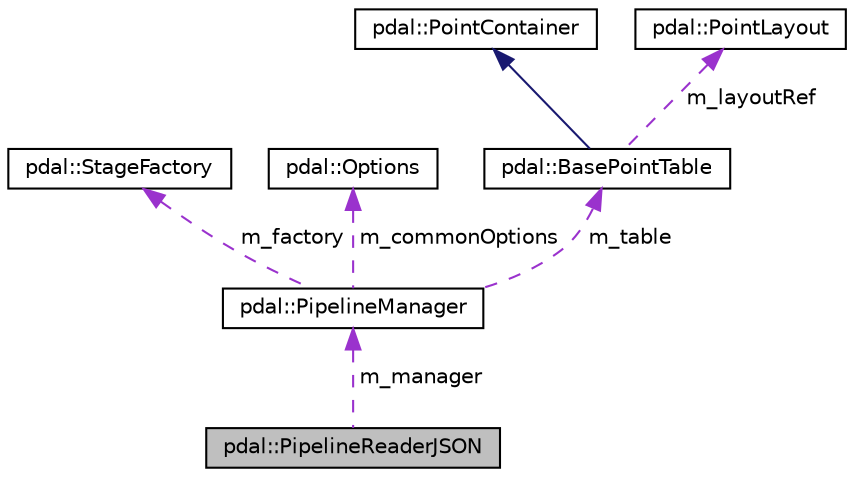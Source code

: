 digraph "pdal::PipelineReaderJSON"
{
  edge [fontname="Helvetica",fontsize="10",labelfontname="Helvetica",labelfontsize="10"];
  node [fontname="Helvetica",fontsize="10",shape=record];
  Node1 [label="pdal::PipelineReaderJSON",height=0.2,width=0.4,color="black", fillcolor="grey75", style="filled", fontcolor="black"];
  Node2 -> Node1 [dir="back",color="darkorchid3",fontsize="10",style="dashed",label=" m_manager" ,fontname="Helvetica"];
  Node2 [label="pdal::PipelineManager",height=0.2,width=0.4,color="black", fillcolor="white", style="filled",URL="$classpdal_1_1PipelineManager.html"];
  Node3 -> Node2 [dir="back",color="darkorchid3",fontsize="10",style="dashed",label=" m_factory" ,fontname="Helvetica"];
  Node3 [label="pdal::StageFactory",height=0.2,width=0.4,color="black", fillcolor="white", style="filled",URL="$classpdal_1_1StageFactory.html"];
  Node4 -> Node2 [dir="back",color="darkorchid3",fontsize="10",style="dashed",label=" m_commonOptions" ,fontname="Helvetica"];
  Node4 [label="pdal::Options",height=0.2,width=0.4,color="black", fillcolor="white", style="filled",URL="$classpdal_1_1Options.html"];
  Node5 -> Node2 [dir="back",color="darkorchid3",fontsize="10",style="dashed",label=" m_table" ,fontname="Helvetica"];
  Node5 [label="pdal::BasePointTable",height=0.2,width=0.4,color="black", fillcolor="white", style="filled",URL="$classpdal_1_1BasePointTable.html"];
  Node6 -> Node5 [dir="back",color="midnightblue",fontsize="10",style="solid",fontname="Helvetica"];
  Node6 [label="pdal::PointContainer",height=0.2,width=0.4,color="black", fillcolor="white", style="filled",URL="$classpdal_1_1PointContainer.html"];
  Node7 -> Node5 [dir="back",color="darkorchid3",fontsize="10",style="dashed",label=" m_layoutRef" ,fontname="Helvetica"];
  Node7 [label="pdal::PointLayout",height=0.2,width=0.4,color="black", fillcolor="white", style="filled",URL="$classpdal_1_1PointLayout.html"];
}
